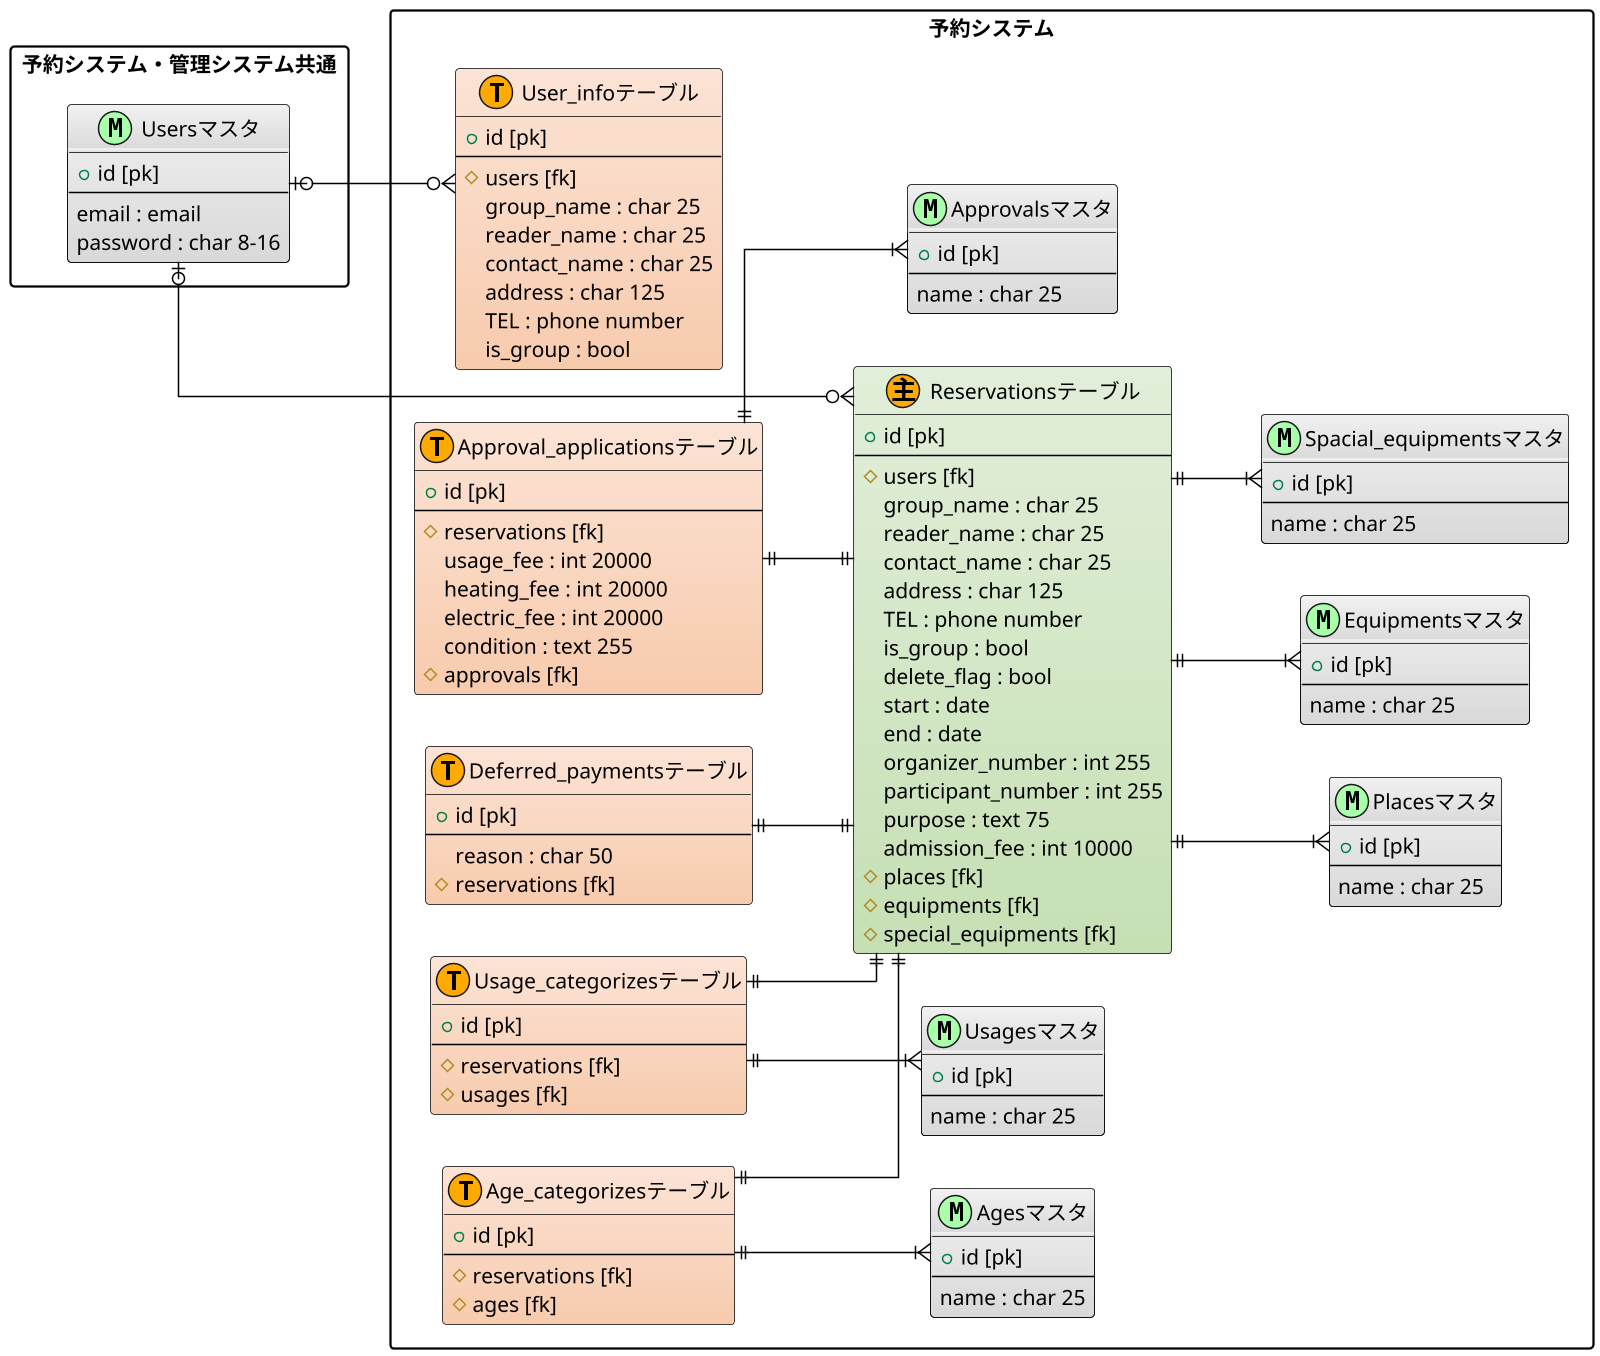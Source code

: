 @startuml entity-relationship-diagram

scale 1.5
left to right direction
skinparam packageStyle rectangle
skinparam linetype ortho


!define MAIN_ENTITY #E2EFDA-C6E0B4
!define MAIN_ENTITY_2 #FCE4D6-F8CBAD

!define METAL #F2F2F2-D9D9D9
!define MASTER_MARK_COLOR AAFFAA
!define TRANSACTION_MARK_COLOR FFAA00

skinparam class {
    BackgroundColor METAL
    BorderColor Black
    ArrowColor Black
}

package "予約システム・管理システム共通" as Common {
    entity "Usersマスタ" as users <<M,MASTER_MARK_COLOR>> {
        + id [pk]
        --
        email : email
        password : char 8-16
    }
}

package "予約システム" as reservation_system {
  entity "Reservationsテーブル" as reservations <<主,TRANSACTION_MARK_COLOR>> MAIN_ENTITY {
    + id [pk]
    --
    # users [fk]
    group_name : char 25
    reader_name : char 25
    contact_name : char 25
    address : char 125
    TEL : phone number
    is_group : bool
    delete_flag : bool
    start : date
    end : date
    organizer_number : int 255
    participant_number : int 255
    purpose : text 75
    admission_fee : int 10000
    # places [fk]
    # equipments [fk]
    # special_equipments [fk]
  }

  entity "User_infoテーブル" as user_info <<T,TRANSACTION_MARK_COLOR>> MAIN_ENTITY_2 {
    + id [pk]
    --
    # users [fk]
    group_name : char 25
    reader_name : char 25
    contact_name : char 25
    address : char 125
    TEL : phone number
    is_group : bool
  }

  entity "Approval_applicationsテーブル" as approval_apps <<T,TRANSACTION_MARK_COLOR>> MAIN_ENTITY_2 {
    + id [pk]
    --
    # reservations [fk]
    usage_fee : int 20000
    heating_fee : int 20000
    electric_fee : int 20000
    condition : text 255
    # approvals [fk]
  }

  entity "Usage_categorizesテーブル" as usage_categorize <<T,TRANSACTION_MARK_COLOR>> MAIN_ENTITY_2 {
    + id [pk]
    --
    # reservations [fk]
    # usages [fk]
  }

  entity "Age_categorizesテーブル" as age_categorize <<T,TRANSACTION_MARK_COLOR>> MAIN_ENTITY_2 {
    + id [pk]
    --
    # reservations [fk]
    # ages [fk]
  }

  entity "Deferred_paymentsテーブル" as defferd_payments <<T,TRANSACTION_MARK_COLOR>> MAIN_ENTITY_2 {
    + id [pk]
    --
    reason : char 50
    # reservations [fk]
  }

  entity "Placesマスタ" as places <<M,MASTER_MARK_COLOR>> {
    + id [pk]
    --
    name : char 25
  }

  entity "Equipmentsマスタ" as equipments <<M,MASTER_MARK_COLOR>> {
    + id [pk]
    --
    name : char 25
  }

  entity "Spacial_equipmentsマスタ" as special_equipments <<M,MASTER_MARK_COLOR>> {
    + id [pk]
    --
    name : char 25
  }

  entity "Agesマスタ" as ages <<M,MASTER_MARK_COLOR>> {
     + id [pk]
    --
    name : char 25
  }

  entity "Usagesマスタ" as usages <<M,MASTER_MARK_COLOR>> {
    + id [pk]
    --
    name : char 25
  }

  entity "Approvalsマスタ" as approvals <<M,MASTER_MARK_COLOR>> {
     + id [pk]
    --
    name : char 25
  }
}

users             |o--o{    reservations
users             |o--o{    user_info
reservations      ||--|{    places
reservations      ||--|{    equipments
reservations      ||--|{    special_equipments
approval_apps     ||--||    reservations
age_categorize    ||--||    reservations
usage_categorize  ||--||    reservations
defferd_payments  ||--||    reservations
approval_apps     ||--|{    approvals
age_categorize    ||--|{    ages
usage_categorize  ||--|{    usages
@enduml
